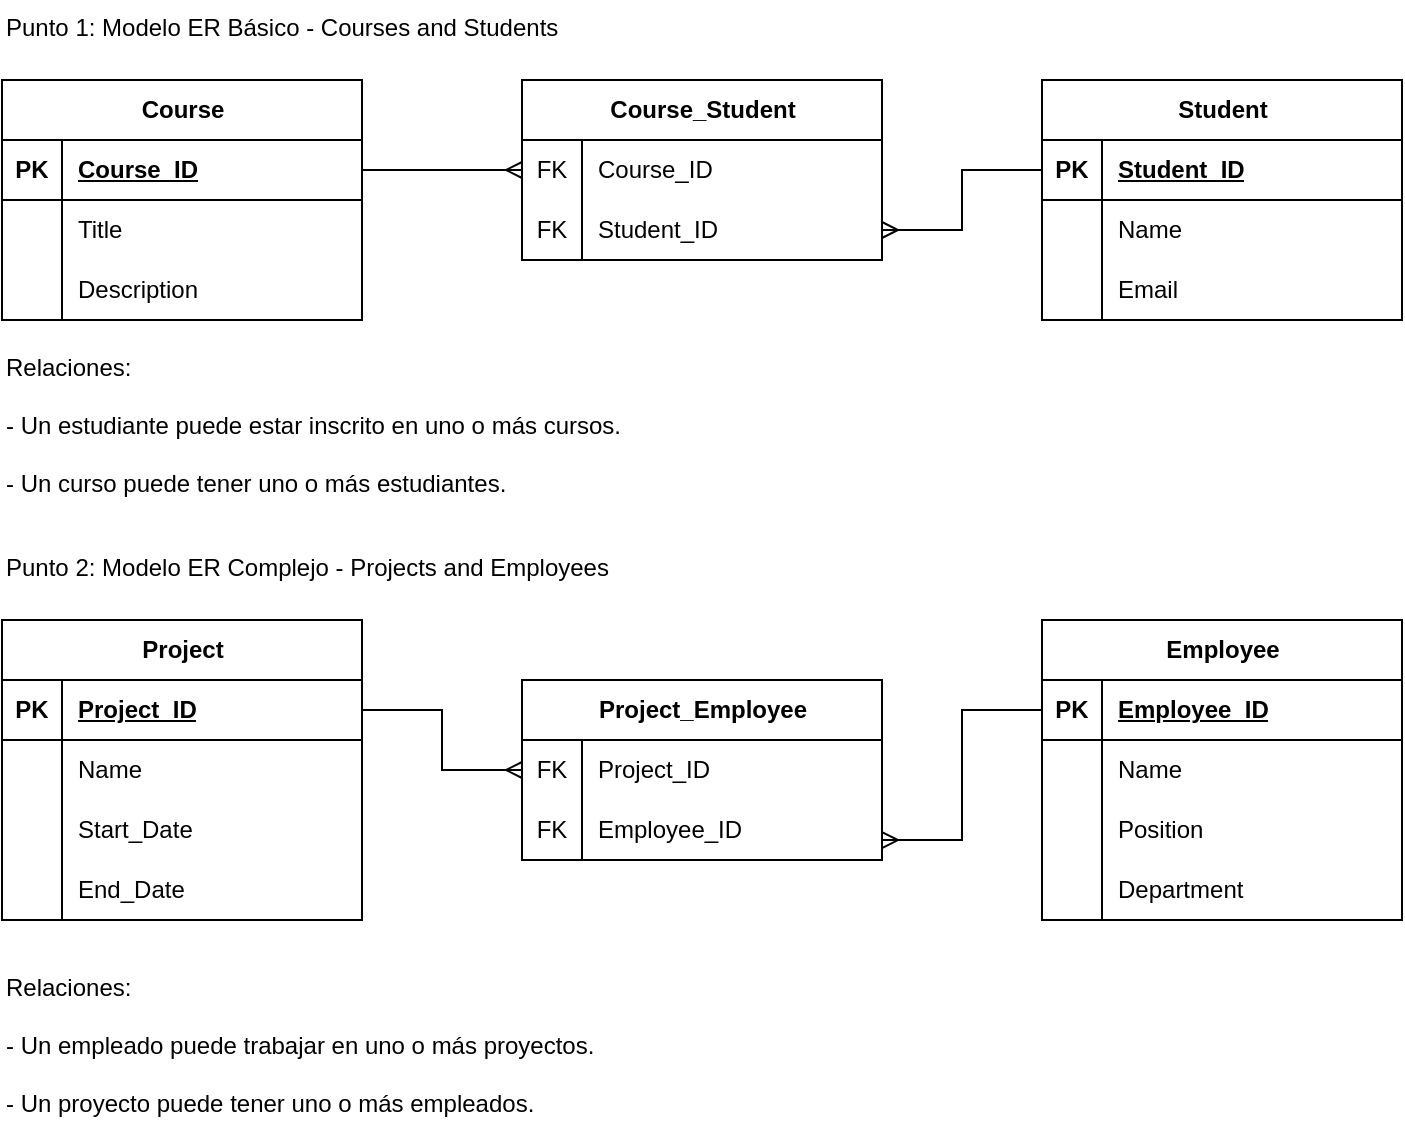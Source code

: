<mxfile version="24.7.17">
  <diagram name="Página-1" id="LIZ-CAl12qoLwc_VKA9C">
    <mxGraphModel dx="778" dy="387" grid="1" gridSize="10" guides="1" tooltips="1" connect="1" arrows="1" fold="1" page="1" pageScale="1" pageWidth="827" pageHeight="1169" math="0" shadow="0">
      <root>
        <mxCell id="0" />
        <mxCell id="1" parent="0" />
        <mxCell id="Pbr-V_CTW2X0OzDOCWGz-2" value="Punto 1: Modelo ER Básico - Courses and Students" style="text;whiteSpace=wrap;" vertex="1" parent="1">
          <mxGeometry x="80" y="40" width="310" height="40" as="geometry" />
        </mxCell>
        <mxCell id="Pbr-V_CTW2X0OzDOCWGz-36" style="edgeStyle=orthogonalEdgeStyle;rounded=0;orthogonalLoop=1;jettySize=auto;html=1;exitX=1;exitY=0.5;exitDx=0;exitDy=0;endArrow=ERmany;endFill=0;" edge="1" parent="1" source="Pbr-V_CTW2X0OzDOCWGz-4" target="Pbr-V_CTW2X0OzDOCWGz-30">
          <mxGeometry relative="1" as="geometry" />
        </mxCell>
        <mxCell id="Pbr-V_CTW2X0OzDOCWGz-3" value="Course" style="shape=table;startSize=30;container=1;collapsible=1;childLayout=tableLayout;fixedRows=1;rowLines=0;fontStyle=1;align=center;resizeLast=1;html=1;" vertex="1" parent="1">
          <mxGeometry x="80" y="80" width="180" height="120" as="geometry" />
        </mxCell>
        <mxCell id="Pbr-V_CTW2X0OzDOCWGz-4" value="" style="shape=tableRow;horizontal=0;startSize=0;swimlaneHead=0;swimlaneBody=0;fillColor=none;collapsible=0;dropTarget=0;points=[[0,0.5],[1,0.5]];portConstraint=eastwest;top=0;left=0;right=0;bottom=1;" vertex="1" parent="Pbr-V_CTW2X0OzDOCWGz-3">
          <mxGeometry y="30" width="180" height="30" as="geometry" />
        </mxCell>
        <mxCell id="Pbr-V_CTW2X0OzDOCWGz-5" value="PK" style="shape=partialRectangle;connectable=0;fillColor=none;top=0;left=0;bottom=0;right=0;fontStyle=1;overflow=hidden;whiteSpace=wrap;html=1;" vertex="1" parent="Pbr-V_CTW2X0OzDOCWGz-4">
          <mxGeometry width="30" height="30" as="geometry">
            <mxRectangle width="30" height="30" as="alternateBounds" />
          </mxGeometry>
        </mxCell>
        <mxCell id="Pbr-V_CTW2X0OzDOCWGz-6" value="Course_ID" style="shape=partialRectangle;connectable=0;fillColor=none;top=0;left=0;bottom=0;right=0;align=left;spacingLeft=6;fontStyle=5;overflow=hidden;whiteSpace=wrap;html=1;" vertex="1" parent="Pbr-V_CTW2X0OzDOCWGz-4">
          <mxGeometry x="30" width="150" height="30" as="geometry">
            <mxRectangle width="150" height="30" as="alternateBounds" />
          </mxGeometry>
        </mxCell>
        <mxCell id="Pbr-V_CTW2X0OzDOCWGz-7" value="" style="shape=tableRow;horizontal=0;startSize=0;swimlaneHead=0;swimlaneBody=0;fillColor=none;collapsible=0;dropTarget=0;points=[[0,0.5],[1,0.5]];portConstraint=eastwest;top=0;left=0;right=0;bottom=0;" vertex="1" parent="Pbr-V_CTW2X0OzDOCWGz-3">
          <mxGeometry y="60" width="180" height="30" as="geometry" />
        </mxCell>
        <mxCell id="Pbr-V_CTW2X0OzDOCWGz-8" value="" style="shape=partialRectangle;connectable=0;fillColor=none;top=0;left=0;bottom=0;right=0;editable=1;overflow=hidden;whiteSpace=wrap;html=1;" vertex="1" parent="Pbr-V_CTW2X0OzDOCWGz-7">
          <mxGeometry width="30" height="30" as="geometry">
            <mxRectangle width="30" height="30" as="alternateBounds" />
          </mxGeometry>
        </mxCell>
        <mxCell id="Pbr-V_CTW2X0OzDOCWGz-9" value="Title" style="shape=partialRectangle;connectable=0;fillColor=none;top=0;left=0;bottom=0;right=0;align=left;spacingLeft=6;overflow=hidden;whiteSpace=wrap;html=1;" vertex="1" parent="Pbr-V_CTW2X0OzDOCWGz-7">
          <mxGeometry x="30" width="150" height="30" as="geometry">
            <mxRectangle width="150" height="30" as="alternateBounds" />
          </mxGeometry>
        </mxCell>
        <mxCell id="Pbr-V_CTW2X0OzDOCWGz-10" value="" style="shape=tableRow;horizontal=0;startSize=0;swimlaneHead=0;swimlaneBody=0;fillColor=none;collapsible=0;dropTarget=0;points=[[0,0.5],[1,0.5]];portConstraint=eastwest;top=0;left=0;right=0;bottom=0;" vertex="1" parent="Pbr-V_CTW2X0OzDOCWGz-3">
          <mxGeometry y="90" width="180" height="30" as="geometry" />
        </mxCell>
        <mxCell id="Pbr-V_CTW2X0OzDOCWGz-11" value="" style="shape=partialRectangle;connectable=0;fillColor=none;top=0;left=0;bottom=0;right=0;editable=1;overflow=hidden;whiteSpace=wrap;html=1;" vertex="1" parent="Pbr-V_CTW2X0OzDOCWGz-10">
          <mxGeometry width="30" height="30" as="geometry">
            <mxRectangle width="30" height="30" as="alternateBounds" />
          </mxGeometry>
        </mxCell>
        <mxCell id="Pbr-V_CTW2X0OzDOCWGz-12" value="Description" style="shape=partialRectangle;connectable=0;fillColor=none;top=0;left=0;bottom=0;right=0;align=left;spacingLeft=6;overflow=hidden;whiteSpace=wrap;html=1;" vertex="1" parent="Pbr-V_CTW2X0OzDOCWGz-10">
          <mxGeometry x="30" width="150" height="30" as="geometry">
            <mxRectangle width="150" height="30" as="alternateBounds" />
          </mxGeometry>
        </mxCell>
        <mxCell id="Pbr-V_CTW2X0OzDOCWGz-16" value="Student" style="shape=table;startSize=30;container=1;collapsible=1;childLayout=tableLayout;fixedRows=1;rowLines=0;fontStyle=1;align=center;resizeLast=1;html=1;" vertex="1" parent="1">
          <mxGeometry x="600" y="80" width="180" height="120" as="geometry" />
        </mxCell>
        <mxCell id="Pbr-V_CTW2X0OzDOCWGz-17" value="" style="shape=tableRow;horizontal=0;startSize=0;swimlaneHead=0;swimlaneBody=0;fillColor=none;collapsible=0;dropTarget=0;points=[[0,0.5],[1,0.5]];portConstraint=eastwest;top=0;left=0;right=0;bottom=1;" vertex="1" parent="Pbr-V_CTW2X0OzDOCWGz-16">
          <mxGeometry y="30" width="180" height="30" as="geometry" />
        </mxCell>
        <mxCell id="Pbr-V_CTW2X0OzDOCWGz-18" value="PK" style="shape=partialRectangle;connectable=0;fillColor=none;top=0;left=0;bottom=0;right=0;fontStyle=1;overflow=hidden;whiteSpace=wrap;html=1;" vertex="1" parent="Pbr-V_CTW2X0OzDOCWGz-17">
          <mxGeometry width="30" height="30" as="geometry">
            <mxRectangle width="30" height="30" as="alternateBounds" />
          </mxGeometry>
        </mxCell>
        <mxCell id="Pbr-V_CTW2X0OzDOCWGz-19" value="Student_ID" style="shape=partialRectangle;connectable=0;fillColor=none;top=0;left=0;bottom=0;right=0;align=left;spacingLeft=6;fontStyle=5;overflow=hidden;whiteSpace=wrap;html=1;" vertex="1" parent="Pbr-V_CTW2X0OzDOCWGz-17">
          <mxGeometry x="30" width="150" height="30" as="geometry">
            <mxRectangle width="150" height="30" as="alternateBounds" />
          </mxGeometry>
        </mxCell>
        <mxCell id="Pbr-V_CTW2X0OzDOCWGz-20" value="" style="shape=tableRow;horizontal=0;startSize=0;swimlaneHead=0;swimlaneBody=0;fillColor=none;collapsible=0;dropTarget=0;points=[[0,0.5],[1,0.5]];portConstraint=eastwest;top=0;left=0;right=0;bottom=0;" vertex="1" parent="Pbr-V_CTW2X0OzDOCWGz-16">
          <mxGeometry y="60" width="180" height="30" as="geometry" />
        </mxCell>
        <mxCell id="Pbr-V_CTW2X0OzDOCWGz-21" value="" style="shape=partialRectangle;connectable=0;fillColor=none;top=0;left=0;bottom=0;right=0;editable=1;overflow=hidden;whiteSpace=wrap;html=1;" vertex="1" parent="Pbr-V_CTW2X0OzDOCWGz-20">
          <mxGeometry width="30" height="30" as="geometry">
            <mxRectangle width="30" height="30" as="alternateBounds" />
          </mxGeometry>
        </mxCell>
        <mxCell id="Pbr-V_CTW2X0OzDOCWGz-22" value="Name" style="shape=partialRectangle;connectable=0;fillColor=none;top=0;left=0;bottom=0;right=0;align=left;spacingLeft=6;overflow=hidden;whiteSpace=wrap;html=1;" vertex="1" parent="Pbr-V_CTW2X0OzDOCWGz-20">
          <mxGeometry x="30" width="150" height="30" as="geometry">
            <mxRectangle width="150" height="30" as="alternateBounds" />
          </mxGeometry>
        </mxCell>
        <mxCell id="Pbr-V_CTW2X0OzDOCWGz-23" value="" style="shape=tableRow;horizontal=0;startSize=0;swimlaneHead=0;swimlaneBody=0;fillColor=none;collapsible=0;dropTarget=0;points=[[0,0.5],[1,0.5]];portConstraint=eastwest;top=0;left=0;right=0;bottom=0;" vertex="1" parent="Pbr-V_CTW2X0OzDOCWGz-16">
          <mxGeometry y="90" width="180" height="30" as="geometry" />
        </mxCell>
        <mxCell id="Pbr-V_CTW2X0OzDOCWGz-24" value="" style="shape=partialRectangle;connectable=0;fillColor=none;top=0;left=0;bottom=0;right=0;editable=1;overflow=hidden;whiteSpace=wrap;html=1;" vertex="1" parent="Pbr-V_CTW2X0OzDOCWGz-23">
          <mxGeometry width="30" height="30" as="geometry">
            <mxRectangle width="30" height="30" as="alternateBounds" />
          </mxGeometry>
        </mxCell>
        <mxCell id="Pbr-V_CTW2X0OzDOCWGz-25" value="Email" style="shape=partialRectangle;connectable=0;fillColor=none;top=0;left=0;bottom=0;right=0;align=left;spacingLeft=6;overflow=hidden;whiteSpace=wrap;html=1;" vertex="1" parent="Pbr-V_CTW2X0OzDOCWGz-23">
          <mxGeometry x="30" width="150" height="30" as="geometry">
            <mxRectangle width="150" height="30" as="alternateBounds" />
          </mxGeometry>
        </mxCell>
        <mxCell id="Pbr-V_CTW2X0OzDOCWGz-26" value="Course_Student" style="shape=table;startSize=30;container=1;collapsible=1;childLayout=tableLayout;fixedRows=1;rowLines=0;fontStyle=1;align=center;resizeLast=1;html=1;" vertex="1" parent="1">
          <mxGeometry x="340" y="80" width="180" height="90" as="geometry" />
        </mxCell>
        <mxCell id="Pbr-V_CTW2X0OzDOCWGz-30" value="" style="shape=tableRow;horizontal=0;startSize=0;swimlaneHead=0;swimlaneBody=0;fillColor=none;collapsible=0;dropTarget=0;points=[[0,0.5],[1,0.5]];portConstraint=eastwest;top=0;left=0;right=0;bottom=0;" vertex="1" parent="Pbr-V_CTW2X0OzDOCWGz-26">
          <mxGeometry y="30" width="180" height="30" as="geometry" />
        </mxCell>
        <mxCell id="Pbr-V_CTW2X0OzDOCWGz-31" value="FK" style="shape=partialRectangle;connectable=0;fillColor=none;top=0;left=0;bottom=0;right=0;editable=1;overflow=hidden;whiteSpace=wrap;html=1;" vertex="1" parent="Pbr-V_CTW2X0OzDOCWGz-30">
          <mxGeometry width="30" height="30" as="geometry">
            <mxRectangle width="30" height="30" as="alternateBounds" />
          </mxGeometry>
        </mxCell>
        <mxCell id="Pbr-V_CTW2X0OzDOCWGz-32" value="Course_ID" style="shape=partialRectangle;connectable=0;fillColor=none;top=0;left=0;bottom=0;right=0;align=left;spacingLeft=6;overflow=hidden;whiteSpace=wrap;html=1;" vertex="1" parent="Pbr-V_CTW2X0OzDOCWGz-30">
          <mxGeometry x="30" width="150" height="30" as="geometry">
            <mxRectangle width="150" height="30" as="alternateBounds" />
          </mxGeometry>
        </mxCell>
        <mxCell id="Pbr-V_CTW2X0OzDOCWGz-33" value="" style="shape=tableRow;horizontal=0;startSize=0;swimlaneHead=0;swimlaneBody=0;fillColor=none;collapsible=0;dropTarget=0;points=[[0,0.5],[1,0.5]];portConstraint=eastwest;top=0;left=0;right=0;bottom=0;" vertex="1" parent="Pbr-V_CTW2X0OzDOCWGz-26">
          <mxGeometry y="60" width="180" height="30" as="geometry" />
        </mxCell>
        <mxCell id="Pbr-V_CTW2X0OzDOCWGz-34" value="FK" style="shape=partialRectangle;connectable=0;fillColor=none;top=0;left=0;bottom=0;right=0;editable=1;overflow=hidden;whiteSpace=wrap;html=1;" vertex="1" parent="Pbr-V_CTW2X0OzDOCWGz-33">
          <mxGeometry width="30" height="30" as="geometry">
            <mxRectangle width="30" height="30" as="alternateBounds" />
          </mxGeometry>
        </mxCell>
        <mxCell id="Pbr-V_CTW2X0OzDOCWGz-35" value="Student_ID" style="shape=partialRectangle;connectable=0;fillColor=none;top=0;left=0;bottom=0;right=0;align=left;spacingLeft=6;overflow=hidden;whiteSpace=wrap;html=1;" vertex="1" parent="Pbr-V_CTW2X0OzDOCWGz-33">
          <mxGeometry x="30" width="150" height="30" as="geometry">
            <mxRectangle width="150" height="30" as="alternateBounds" />
          </mxGeometry>
        </mxCell>
        <mxCell id="Pbr-V_CTW2X0OzDOCWGz-37" style="edgeStyle=orthogonalEdgeStyle;rounded=0;orthogonalLoop=1;jettySize=auto;html=1;entryX=1;entryY=0.5;entryDx=0;entryDy=0;endArrow=ERmany;endFill=0;" edge="1" parent="1" source="Pbr-V_CTW2X0OzDOCWGz-17" target="Pbr-V_CTW2X0OzDOCWGz-33">
          <mxGeometry relative="1" as="geometry" />
        </mxCell>
        <mxCell id="Pbr-V_CTW2X0OzDOCWGz-39" value="Punto 2: Modelo ER Complejo - Projects and Employees" style="text;whiteSpace=wrap;" vertex="1" parent="1">
          <mxGeometry x="80" y="310" width="330" height="40" as="geometry" />
        </mxCell>
        <mxCell id="Pbr-V_CTW2X0OzDOCWGz-40" value="Project" style="shape=table;startSize=30;container=1;collapsible=1;childLayout=tableLayout;fixedRows=1;rowLines=0;fontStyle=1;align=center;resizeLast=1;html=1;" vertex="1" parent="1">
          <mxGeometry x="80" y="350" width="180" height="150" as="geometry" />
        </mxCell>
        <mxCell id="Pbr-V_CTW2X0OzDOCWGz-41" value="" style="shape=tableRow;horizontal=0;startSize=0;swimlaneHead=0;swimlaneBody=0;fillColor=none;collapsible=0;dropTarget=0;points=[[0,0.5],[1,0.5]];portConstraint=eastwest;top=0;left=0;right=0;bottom=1;" vertex="1" parent="Pbr-V_CTW2X0OzDOCWGz-40">
          <mxGeometry y="30" width="180" height="30" as="geometry" />
        </mxCell>
        <mxCell id="Pbr-V_CTW2X0OzDOCWGz-42" value="PK" style="shape=partialRectangle;connectable=0;fillColor=none;top=0;left=0;bottom=0;right=0;fontStyle=1;overflow=hidden;whiteSpace=wrap;html=1;" vertex="1" parent="Pbr-V_CTW2X0OzDOCWGz-41">
          <mxGeometry width="30" height="30" as="geometry">
            <mxRectangle width="30" height="30" as="alternateBounds" />
          </mxGeometry>
        </mxCell>
        <mxCell id="Pbr-V_CTW2X0OzDOCWGz-43" value="Project_ID" style="shape=partialRectangle;connectable=0;fillColor=none;top=0;left=0;bottom=0;right=0;align=left;spacingLeft=6;fontStyle=5;overflow=hidden;whiteSpace=wrap;html=1;" vertex="1" parent="Pbr-V_CTW2X0OzDOCWGz-41">
          <mxGeometry x="30" width="150" height="30" as="geometry">
            <mxRectangle width="150" height="30" as="alternateBounds" />
          </mxGeometry>
        </mxCell>
        <mxCell id="Pbr-V_CTW2X0OzDOCWGz-44" value="" style="shape=tableRow;horizontal=0;startSize=0;swimlaneHead=0;swimlaneBody=0;fillColor=none;collapsible=0;dropTarget=0;points=[[0,0.5],[1,0.5]];portConstraint=eastwest;top=0;left=0;right=0;bottom=0;" vertex="1" parent="Pbr-V_CTW2X0OzDOCWGz-40">
          <mxGeometry y="60" width="180" height="30" as="geometry" />
        </mxCell>
        <mxCell id="Pbr-V_CTW2X0OzDOCWGz-45" value="" style="shape=partialRectangle;connectable=0;fillColor=none;top=0;left=0;bottom=0;right=0;editable=1;overflow=hidden;whiteSpace=wrap;html=1;" vertex="1" parent="Pbr-V_CTW2X0OzDOCWGz-44">
          <mxGeometry width="30" height="30" as="geometry">
            <mxRectangle width="30" height="30" as="alternateBounds" />
          </mxGeometry>
        </mxCell>
        <mxCell id="Pbr-V_CTW2X0OzDOCWGz-46" value="Name" style="shape=partialRectangle;connectable=0;fillColor=none;top=0;left=0;bottom=0;right=0;align=left;spacingLeft=6;overflow=hidden;whiteSpace=wrap;html=1;" vertex="1" parent="Pbr-V_CTW2X0OzDOCWGz-44">
          <mxGeometry x="30" width="150" height="30" as="geometry">
            <mxRectangle width="150" height="30" as="alternateBounds" />
          </mxGeometry>
        </mxCell>
        <mxCell id="Pbr-V_CTW2X0OzDOCWGz-47" value="" style="shape=tableRow;horizontal=0;startSize=0;swimlaneHead=0;swimlaneBody=0;fillColor=none;collapsible=0;dropTarget=0;points=[[0,0.5],[1,0.5]];portConstraint=eastwest;top=0;left=0;right=0;bottom=0;" vertex="1" parent="Pbr-V_CTW2X0OzDOCWGz-40">
          <mxGeometry y="90" width="180" height="30" as="geometry" />
        </mxCell>
        <mxCell id="Pbr-V_CTW2X0OzDOCWGz-48" value="" style="shape=partialRectangle;connectable=0;fillColor=none;top=0;left=0;bottom=0;right=0;editable=1;overflow=hidden;whiteSpace=wrap;html=1;" vertex="1" parent="Pbr-V_CTW2X0OzDOCWGz-47">
          <mxGeometry width="30" height="30" as="geometry">
            <mxRectangle width="30" height="30" as="alternateBounds" />
          </mxGeometry>
        </mxCell>
        <mxCell id="Pbr-V_CTW2X0OzDOCWGz-49" value="Start_Date" style="shape=partialRectangle;connectable=0;fillColor=none;top=0;left=0;bottom=0;right=0;align=left;spacingLeft=6;overflow=hidden;whiteSpace=wrap;html=1;" vertex="1" parent="Pbr-V_CTW2X0OzDOCWGz-47">
          <mxGeometry x="30" width="150" height="30" as="geometry">
            <mxRectangle width="150" height="30" as="alternateBounds" />
          </mxGeometry>
        </mxCell>
        <mxCell id="Pbr-V_CTW2X0OzDOCWGz-50" value="" style="shape=tableRow;horizontal=0;startSize=0;swimlaneHead=0;swimlaneBody=0;fillColor=none;collapsible=0;dropTarget=0;points=[[0,0.5],[1,0.5]];portConstraint=eastwest;top=0;left=0;right=0;bottom=0;" vertex="1" parent="Pbr-V_CTW2X0OzDOCWGz-40">
          <mxGeometry y="120" width="180" height="30" as="geometry" />
        </mxCell>
        <mxCell id="Pbr-V_CTW2X0OzDOCWGz-51" value="" style="shape=partialRectangle;connectable=0;fillColor=none;top=0;left=0;bottom=0;right=0;editable=1;overflow=hidden;whiteSpace=wrap;html=1;" vertex="1" parent="Pbr-V_CTW2X0OzDOCWGz-50">
          <mxGeometry width="30" height="30" as="geometry">
            <mxRectangle width="30" height="30" as="alternateBounds" />
          </mxGeometry>
        </mxCell>
        <mxCell id="Pbr-V_CTW2X0OzDOCWGz-52" value="End_Date" style="shape=partialRectangle;connectable=0;fillColor=none;top=0;left=0;bottom=0;right=0;align=left;spacingLeft=6;overflow=hidden;whiteSpace=wrap;html=1;" vertex="1" parent="Pbr-V_CTW2X0OzDOCWGz-50">
          <mxGeometry x="30" width="150" height="30" as="geometry">
            <mxRectangle width="150" height="30" as="alternateBounds" />
          </mxGeometry>
        </mxCell>
        <mxCell id="Pbr-V_CTW2X0OzDOCWGz-53" value="Project_Employee" style="shape=table;startSize=30;container=1;collapsible=1;childLayout=tableLayout;fixedRows=1;rowLines=0;fontStyle=1;align=center;resizeLast=1;html=1;" vertex="1" parent="1">
          <mxGeometry x="340" y="380" width="180" height="90" as="geometry" />
        </mxCell>
        <mxCell id="Pbr-V_CTW2X0OzDOCWGz-57" value="" style="shape=tableRow;horizontal=0;startSize=0;swimlaneHead=0;swimlaneBody=0;fillColor=none;collapsible=0;dropTarget=0;points=[[0,0.5],[1,0.5]];portConstraint=eastwest;top=0;left=0;right=0;bottom=0;" vertex="1" parent="Pbr-V_CTW2X0OzDOCWGz-53">
          <mxGeometry y="30" width="180" height="30" as="geometry" />
        </mxCell>
        <mxCell id="Pbr-V_CTW2X0OzDOCWGz-58" value="FK" style="shape=partialRectangle;connectable=0;fillColor=none;top=0;left=0;bottom=0;right=0;editable=1;overflow=hidden;whiteSpace=wrap;html=1;" vertex="1" parent="Pbr-V_CTW2X0OzDOCWGz-57">
          <mxGeometry width="30" height="30" as="geometry">
            <mxRectangle width="30" height="30" as="alternateBounds" />
          </mxGeometry>
        </mxCell>
        <mxCell id="Pbr-V_CTW2X0OzDOCWGz-59" value="Project_ID" style="shape=partialRectangle;connectable=0;fillColor=none;top=0;left=0;bottom=0;right=0;align=left;spacingLeft=6;overflow=hidden;whiteSpace=wrap;html=1;" vertex="1" parent="Pbr-V_CTW2X0OzDOCWGz-57">
          <mxGeometry x="30" width="150" height="30" as="geometry">
            <mxRectangle width="150" height="30" as="alternateBounds" />
          </mxGeometry>
        </mxCell>
        <mxCell id="Pbr-V_CTW2X0OzDOCWGz-60" value="" style="shape=tableRow;horizontal=0;startSize=0;swimlaneHead=0;swimlaneBody=0;fillColor=none;collapsible=0;dropTarget=0;points=[[0,0.5],[1,0.5]];portConstraint=eastwest;top=0;left=0;right=0;bottom=0;" vertex="1" parent="Pbr-V_CTW2X0OzDOCWGz-53">
          <mxGeometry y="60" width="180" height="30" as="geometry" />
        </mxCell>
        <mxCell id="Pbr-V_CTW2X0OzDOCWGz-61" value="FK" style="shape=partialRectangle;connectable=0;fillColor=none;top=0;left=0;bottom=0;right=0;editable=1;overflow=hidden;whiteSpace=wrap;html=1;" vertex="1" parent="Pbr-V_CTW2X0OzDOCWGz-60">
          <mxGeometry width="30" height="30" as="geometry">
            <mxRectangle width="30" height="30" as="alternateBounds" />
          </mxGeometry>
        </mxCell>
        <mxCell id="Pbr-V_CTW2X0OzDOCWGz-62" value="Employee_ID" style="shape=partialRectangle;connectable=0;fillColor=none;top=0;left=0;bottom=0;right=0;align=left;spacingLeft=6;overflow=hidden;whiteSpace=wrap;html=1;" vertex="1" parent="Pbr-V_CTW2X0OzDOCWGz-60">
          <mxGeometry x="30" width="150" height="30" as="geometry">
            <mxRectangle width="150" height="30" as="alternateBounds" />
          </mxGeometry>
        </mxCell>
        <mxCell id="Pbr-V_CTW2X0OzDOCWGz-66" value="Employee" style="shape=table;startSize=30;container=1;collapsible=1;childLayout=tableLayout;fixedRows=1;rowLines=0;fontStyle=1;align=center;resizeLast=1;html=1;" vertex="1" parent="1">
          <mxGeometry x="600" y="350" width="180" height="150" as="geometry" />
        </mxCell>
        <mxCell id="Pbr-V_CTW2X0OzDOCWGz-67" value="" style="shape=tableRow;horizontal=0;startSize=0;swimlaneHead=0;swimlaneBody=0;fillColor=none;collapsible=0;dropTarget=0;points=[[0,0.5],[1,0.5]];portConstraint=eastwest;top=0;left=0;right=0;bottom=1;" vertex="1" parent="Pbr-V_CTW2X0OzDOCWGz-66">
          <mxGeometry y="30" width="180" height="30" as="geometry" />
        </mxCell>
        <mxCell id="Pbr-V_CTW2X0OzDOCWGz-68" value="PK" style="shape=partialRectangle;connectable=0;fillColor=none;top=0;left=0;bottom=0;right=0;fontStyle=1;overflow=hidden;whiteSpace=wrap;html=1;" vertex="1" parent="Pbr-V_CTW2X0OzDOCWGz-67">
          <mxGeometry width="30" height="30" as="geometry">
            <mxRectangle width="30" height="30" as="alternateBounds" />
          </mxGeometry>
        </mxCell>
        <mxCell id="Pbr-V_CTW2X0OzDOCWGz-69" value="Employee_ID" style="shape=partialRectangle;connectable=0;fillColor=none;top=0;left=0;bottom=0;right=0;align=left;spacingLeft=6;fontStyle=5;overflow=hidden;whiteSpace=wrap;html=1;" vertex="1" parent="Pbr-V_CTW2X0OzDOCWGz-67">
          <mxGeometry x="30" width="150" height="30" as="geometry">
            <mxRectangle width="150" height="30" as="alternateBounds" />
          </mxGeometry>
        </mxCell>
        <mxCell id="Pbr-V_CTW2X0OzDOCWGz-70" value="" style="shape=tableRow;horizontal=0;startSize=0;swimlaneHead=0;swimlaneBody=0;fillColor=none;collapsible=0;dropTarget=0;points=[[0,0.5],[1,0.5]];portConstraint=eastwest;top=0;left=0;right=0;bottom=0;" vertex="1" parent="Pbr-V_CTW2X0OzDOCWGz-66">
          <mxGeometry y="60" width="180" height="30" as="geometry" />
        </mxCell>
        <mxCell id="Pbr-V_CTW2X0OzDOCWGz-71" value="" style="shape=partialRectangle;connectable=0;fillColor=none;top=0;left=0;bottom=0;right=0;editable=1;overflow=hidden;whiteSpace=wrap;html=1;" vertex="1" parent="Pbr-V_CTW2X0OzDOCWGz-70">
          <mxGeometry width="30" height="30" as="geometry">
            <mxRectangle width="30" height="30" as="alternateBounds" />
          </mxGeometry>
        </mxCell>
        <mxCell id="Pbr-V_CTW2X0OzDOCWGz-72" value="Name" style="shape=partialRectangle;connectable=0;fillColor=none;top=0;left=0;bottom=0;right=0;align=left;spacingLeft=6;overflow=hidden;whiteSpace=wrap;html=1;" vertex="1" parent="Pbr-V_CTW2X0OzDOCWGz-70">
          <mxGeometry x="30" width="150" height="30" as="geometry">
            <mxRectangle width="150" height="30" as="alternateBounds" />
          </mxGeometry>
        </mxCell>
        <mxCell id="Pbr-V_CTW2X0OzDOCWGz-73" value="" style="shape=tableRow;horizontal=0;startSize=0;swimlaneHead=0;swimlaneBody=0;fillColor=none;collapsible=0;dropTarget=0;points=[[0,0.5],[1,0.5]];portConstraint=eastwest;top=0;left=0;right=0;bottom=0;" vertex="1" parent="Pbr-V_CTW2X0OzDOCWGz-66">
          <mxGeometry y="90" width="180" height="30" as="geometry" />
        </mxCell>
        <mxCell id="Pbr-V_CTW2X0OzDOCWGz-74" value="" style="shape=partialRectangle;connectable=0;fillColor=none;top=0;left=0;bottom=0;right=0;editable=1;overflow=hidden;whiteSpace=wrap;html=1;" vertex="1" parent="Pbr-V_CTW2X0OzDOCWGz-73">
          <mxGeometry width="30" height="30" as="geometry">
            <mxRectangle width="30" height="30" as="alternateBounds" />
          </mxGeometry>
        </mxCell>
        <mxCell id="Pbr-V_CTW2X0OzDOCWGz-75" value="Position" style="shape=partialRectangle;connectable=0;fillColor=none;top=0;left=0;bottom=0;right=0;align=left;spacingLeft=6;overflow=hidden;whiteSpace=wrap;html=1;" vertex="1" parent="Pbr-V_CTW2X0OzDOCWGz-73">
          <mxGeometry x="30" width="150" height="30" as="geometry">
            <mxRectangle width="150" height="30" as="alternateBounds" />
          </mxGeometry>
        </mxCell>
        <mxCell id="Pbr-V_CTW2X0OzDOCWGz-76" value="" style="shape=tableRow;horizontal=0;startSize=0;swimlaneHead=0;swimlaneBody=0;fillColor=none;collapsible=0;dropTarget=0;points=[[0,0.5],[1,0.5]];portConstraint=eastwest;top=0;left=0;right=0;bottom=0;" vertex="1" parent="Pbr-V_CTW2X0OzDOCWGz-66">
          <mxGeometry y="120" width="180" height="30" as="geometry" />
        </mxCell>
        <mxCell id="Pbr-V_CTW2X0OzDOCWGz-77" value="" style="shape=partialRectangle;connectable=0;fillColor=none;top=0;left=0;bottom=0;right=0;editable=1;overflow=hidden;whiteSpace=wrap;html=1;" vertex="1" parent="Pbr-V_CTW2X0OzDOCWGz-76">
          <mxGeometry width="30" height="30" as="geometry">
            <mxRectangle width="30" height="30" as="alternateBounds" />
          </mxGeometry>
        </mxCell>
        <mxCell id="Pbr-V_CTW2X0OzDOCWGz-78" value="Department" style="shape=partialRectangle;connectable=0;fillColor=none;top=0;left=0;bottom=0;right=0;align=left;spacingLeft=6;overflow=hidden;whiteSpace=wrap;html=1;" vertex="1" parent="Pbr-V_CTW2X0OzDOCWGz-76">
          <mxGeometry x="30" width="150" height="30" as="geometry">
            <mxRectangle width="150" height="30" as="alternateBounds" />
          </mxGeometry>
        </mxCell>
        <mxCell id="Pbr-V_CTW2X0OzDOCWGz-79" style="edgeStyle=orthogonalEdgeStyle;rounded=0;orthogonalLoop=1;jettySize=auto;html=1;entryX=1;entryY=0.667;entryDx=0;entryDy=0;entryPerimeter=0;endArrow=ERmany;endFill=0;" edge="1" parent="1" source="Pbr-V_CTW2X0OzDOCWGz-67" target="Pbr-V_CTW2X0OzDOCWGz-60">
          <mxGeometry relative="1" as="geometry" />
        </mxCell>
        <mxCell id="Pbr-V_CTW2X0OzDOCWGz-80" style="edgeStyle=orthogonalEdgeStyle;rounded=0;orthogonalLoop=1;jettySize=auto;html=1;exitX=1;exitY=0.5;exitDx=0;exitDy=0;entryX=0;entryY=0.5;entryDx=0;entryDy=0;endArrow=ERmany;endFill=0;" edge="1" parent="1" source="Pbr-V_CTW2X0OzDOCWGz-41" target="Pbr-V_CTW2X0OzDOCWGz-57">
          <mxGeometry relative="1" as="geometry" />
        </mxCell>
        <mxCell id="Pbr-V_CTW2X0OzDOCWGz-81" value="Relaciones:&#xa;&#xa;- Un estudiante puede estar inscrito en uno o más cursos.&#xa;&#xa;- Un curso puede tener uno o más estudiantes." style="text;whiteSpace=wrap;" vertex="1" parent="1">
          <mxGeometry x="80" y="210" width="700" height="70" as="geometry" />
        </mxCell>
        <mxCell id="Pbr-V_CTW2X0OzDOCWGz-82" value="Relaciones:&#xa;&#xa;- Un empleado puede trabajar en uno o más proyectos.&#xa;&#xa;- Un proyecto puede tener uno o más empleados." style="text;whiteSpace=wrap;" vertex="1" parent="1">
          <mxGeometry x="80" y="520" width="610" height="90" as="geometry" />
        </mxCell>
      </root>
    </mxGraphModel>
  </diagram>
</mxfile>
